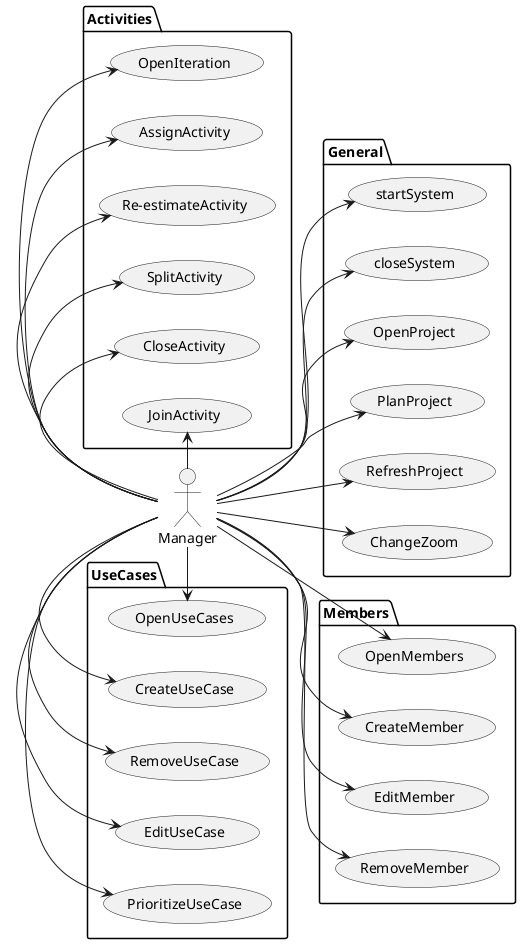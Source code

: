 @startuml
left to right direction

actor "Manager" as manager

package General {
:manager: -down-> (startSystem)
:manager: -down-> (closeSystem)
:manager: -down-> (OpenProject)
:manager: -down-> (PlanProject)
:manager: -down-> (RefreshProject)
:manager: -down-> (ChangeZoom)
}

package Members {
:manager: -down-> (OpenMembers)
:manager: -down-> (CreateMember)
:manager: -down-> (EditMember)
:manager: -down-> (RemoveMember)
}

package UseCases {
:manager: -left-> (OpenUseCases)
:manager: -left-> (CreateUseCase)
:manager: -left-> (RemoveUseCase)
:manager: -left-> (EditUseCase)
:manager: -left-> (PrioritizeUseCase)
}

package Activities {
:manager: -left-> (OpenIteration)
:manager: -left-> (AssignActivity)
:manager: -left-> (Re-estimateActivity)
:manager: -left-> (SplitActivity)
:manager: -left-> (CloseActivity)
:manager: -left-> (JoinActivity)
}



@enduml
